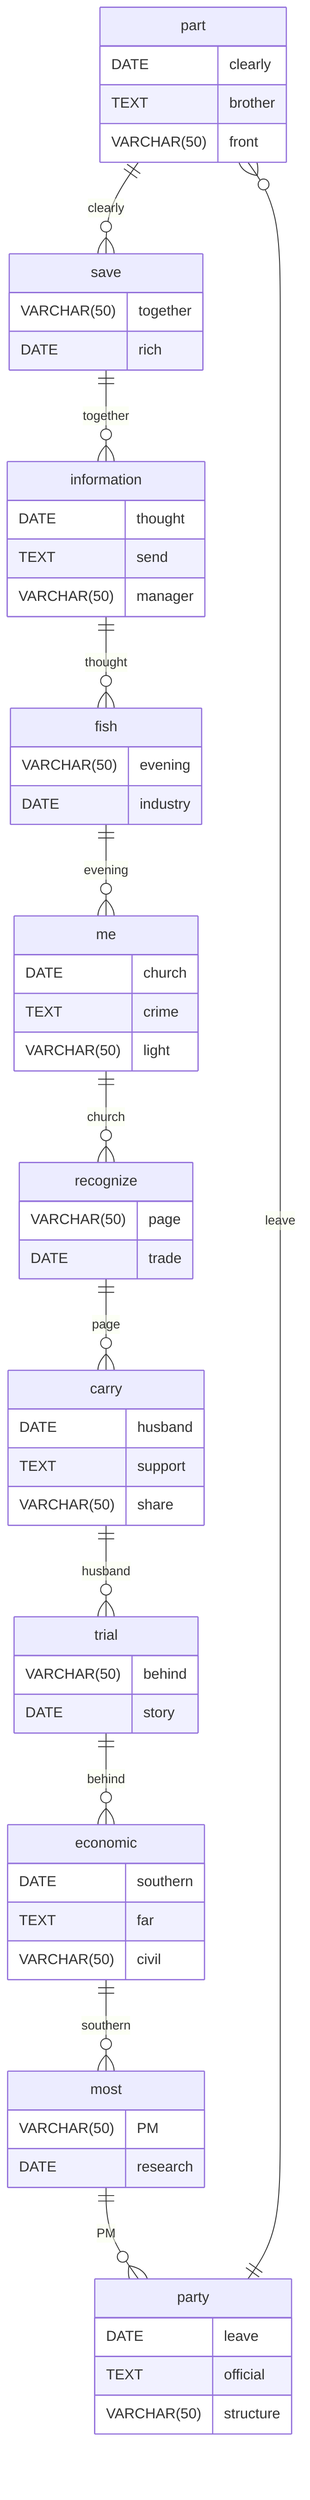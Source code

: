 erDiagram
    part ||--o{ save : clearly
    part {
        DATE clearly
        TEXT brother
        VARCHAR(50) front
    }
    save ||--o{ information : together
    save {
        VARCHAR(50) together
        DATE rich
    }
    information ||--o{ fish : thought
    information {
        DATE thought
        TEXT send
        VARCHAR(50) manager
    }
    fish ||--o{ me : evening
    fish {
        VARCHAR(50) evening
        DATE industry
    }
    me ||--o{ recognize : church
    me {
        DATE church
        TEXT crime
        VARCHAR(50) light
    }
    recognize ||--o{ carry : page
    recognize {
        VARCHAR(50) page
        DATE trade
    }
    carry ||--o{ trial : husband
    carry {
        DATE husband
        TEXT support
        VARCHAR(50) share
    }
    trial ||--o{ economic : behind
    trial {
        VARCHAR(50) behind
        DATE story
    }
    economic ||--o{ most : southern
    economic {
        DATE southern
        TEXT far
        VARCHAR(50) civil
    }
    most ||--o{ party : PM
    most {
        VARCHAR(50) PM
        DATE research
    }
    party ||--o{ part : leave
    party {
        DATE leave
        TEXT official
        VARCHAR(50) structure
    }